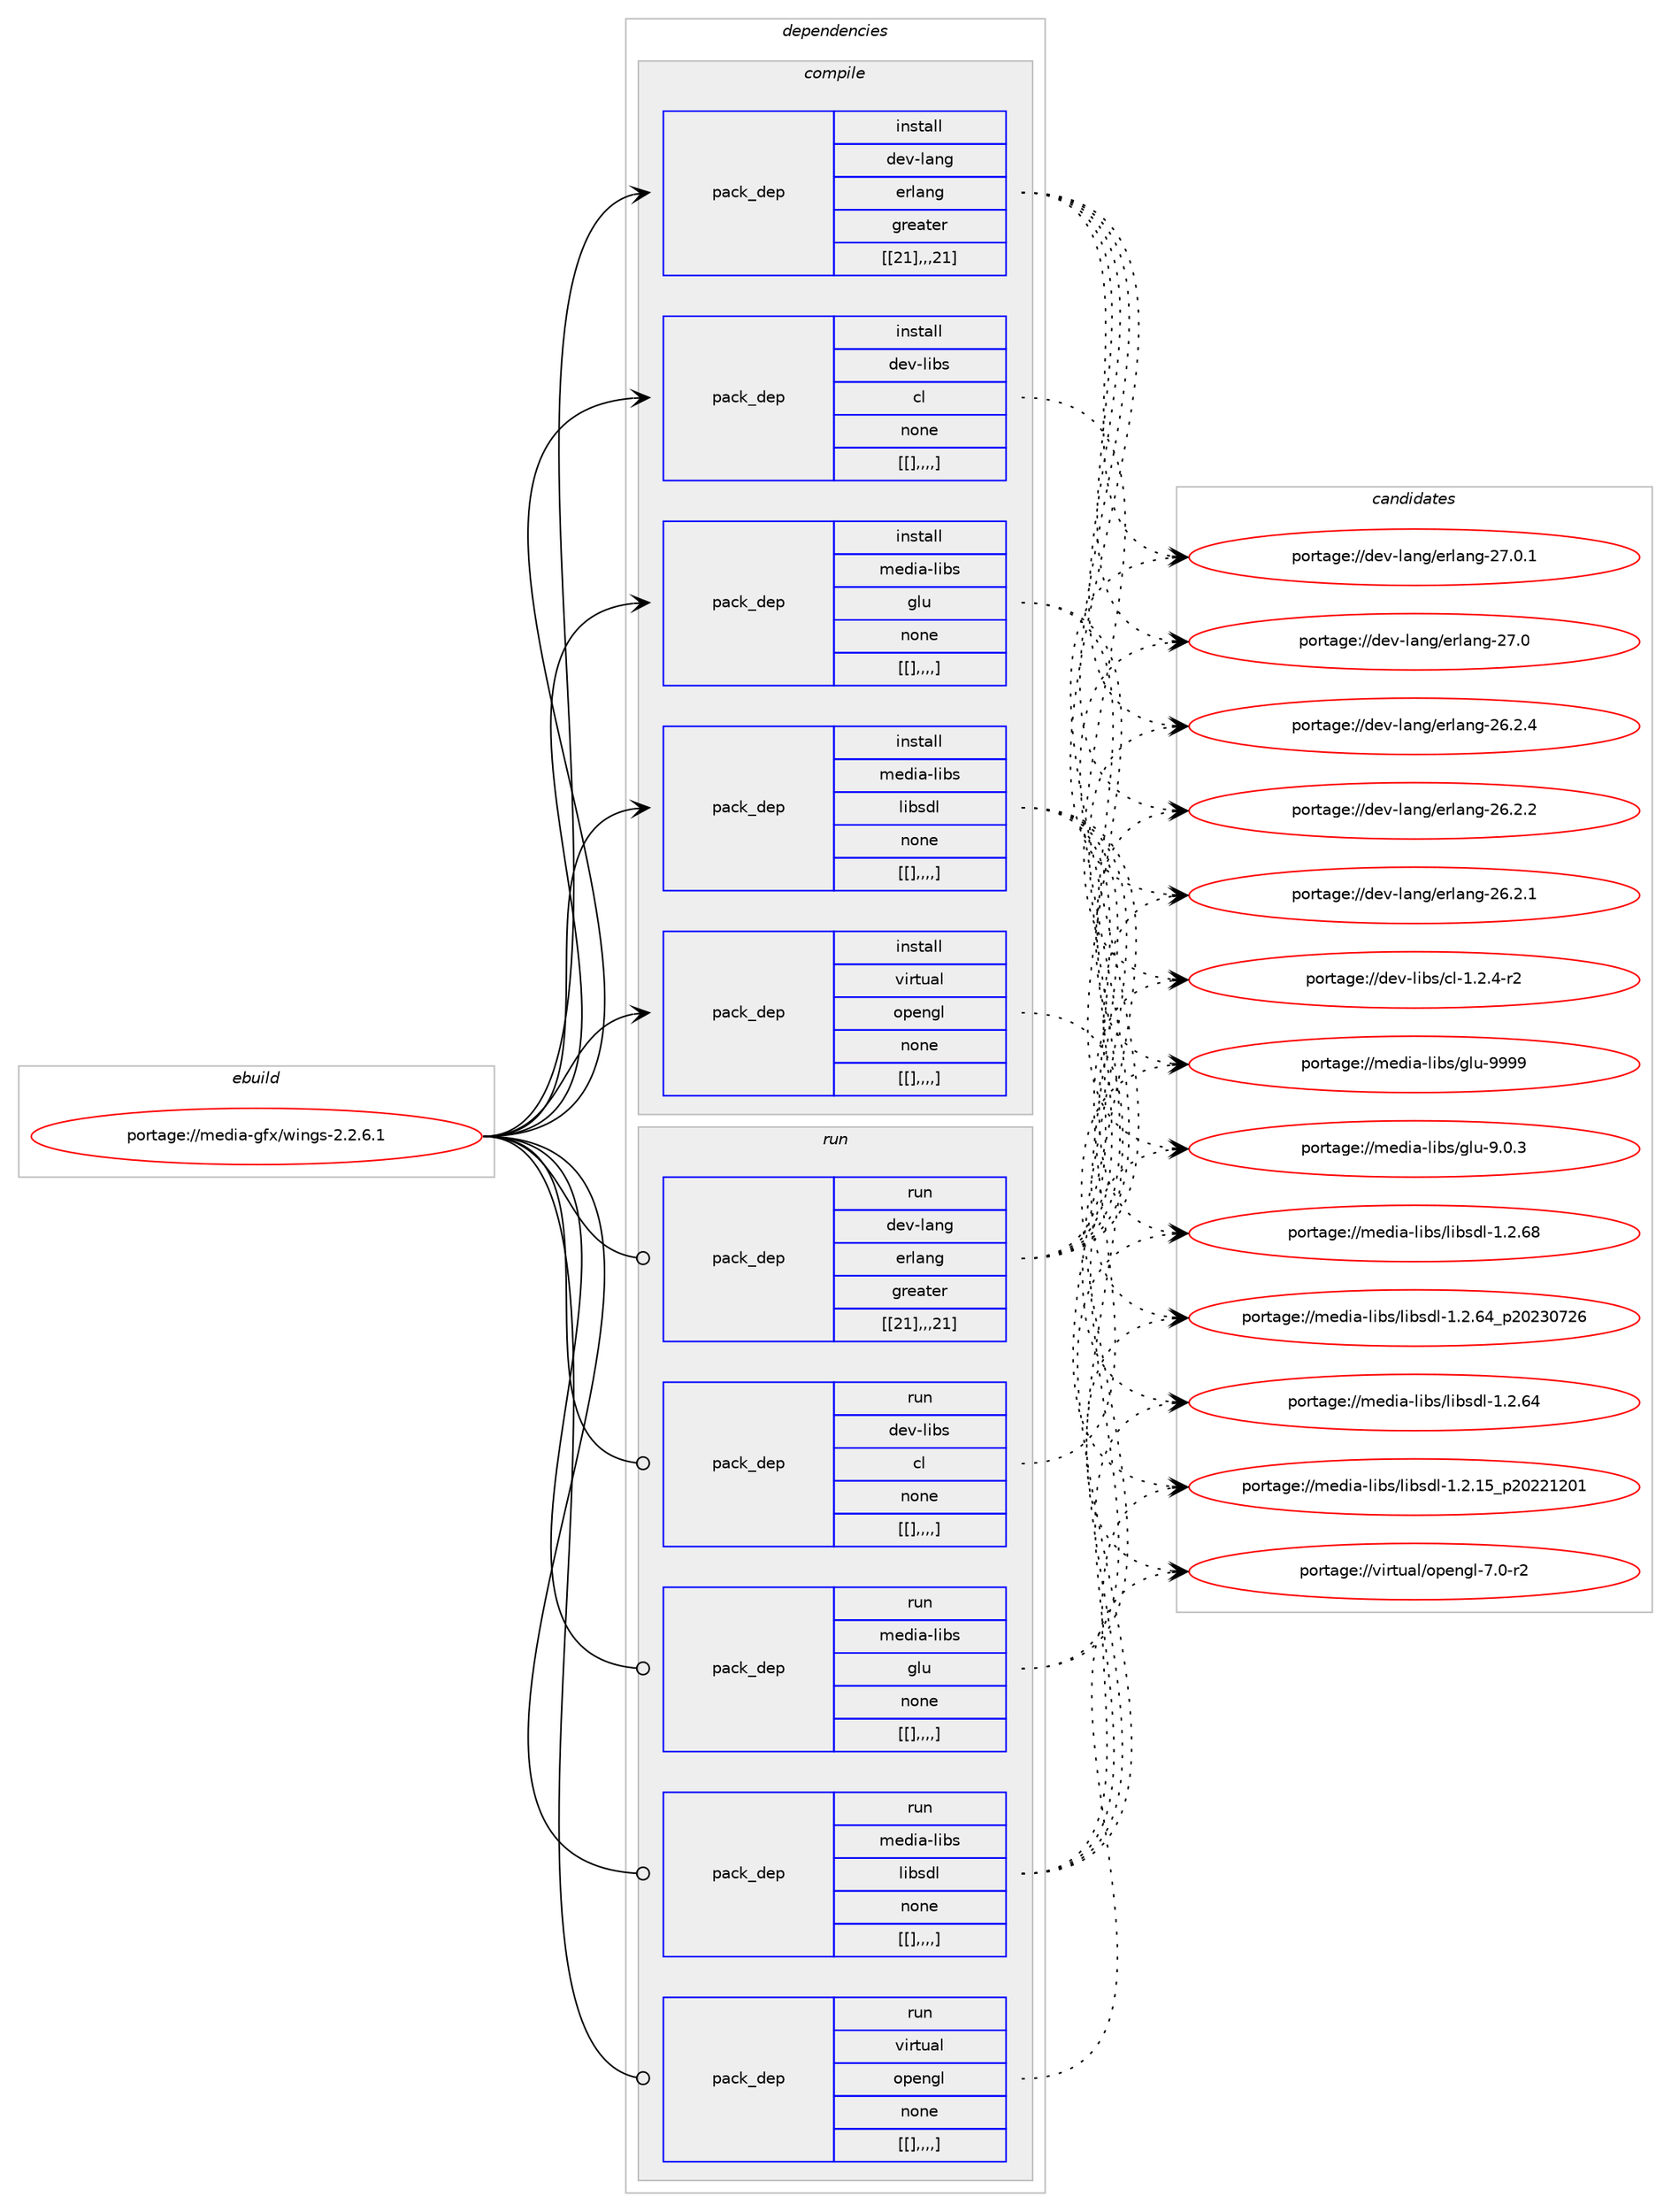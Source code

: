 digraph prolog {

# *************
# Graph options
# *************

newrank=true;
concentrate=true;
compound=true;
graph [rankdir=LR,fontname=Helvetica,fontsize=10,ranksep=1.5];#, ranksep=2.5, nodesep=0.2];
edge  [arrowhead=vee];
node  [fontname=Helvetica,fontsize=10];

# **********
# The ebuild
# **********

subgraph cluster_leftcol {
color=gray;
label=<<i>ebuild</i>>;
id [label="portage://media-gfx/wings-2.2.6.1", color=red, width=4, href="../media-gfx/wings-2.2.6.1.svg"];
}

# ****************
# The dependencies
# ****************

subgraph cluster_midcol {
color=gray;
label=<<i>dependencies</i>>;
subgraph cluster_compile {
fillcolor="#eeeeee";
style=filled;
label=<<i>compile</i>>;
subgraph pack230599 {
dependency310399 [label=<<TABLE BORDER="0" CELLBORDER="1" CELLSPACING="0" CELLPADDING="4" WIDTH="220"><TR><TD ROWSPAN="6" CELLPADDING="30">pack_dep</TD></TR><TR><TD WIDTH="110">install</TD></TR><TR><TD>dev-lang</TD></TR><TR><TD>erlang</TD></TR><TR><TD>greater</TD></TR><TR><TD>[[21],,,21]</TD></TR></TABLE>>, shape=none, color=blue];
}
id:e -> dependency310399:w [weight=20,style="solid",arrowhead="vee"];
subgraph pack230600 {
dependency310400 [label=<<TABLE BORDER="0" CELLBORDER="1" CELLSPACING="0" CELLPADDING="4" WIDTH="220"><TR><TD ROWSPAN="6" CELLPADDING="30">pack_dep</TD></TR><TR><TD WIDTH="110">install</TD></TR><TR><TD>dev-libs</TD></TR><TR><TD>cl</TD></TR><TR><TD>none</TD></TR><TR><TD>[[],,,,]</TD></TR></TABLE>>, shape=none, color=blue];
}
id:e -> dependency310400:w [weight=20,style="solid",arrowhead="vee"];
subgraph pack230601 {
dependency310401 [label=<<TABLE BORDER="0" CELLBORDER="1" CELLSPACING="0" CELLPADDING="4" WIDTH="220"><TR><TD ROWSPAN="6" CELLPADDING="30">pack_dep</TD></TR><TR><TD WIDTH="110">install</TD></TR><TR><TD>media-libs</TD></TR><TR><TD>glu</TD></TR><TR><TD>none</TD></TR><TR><TD>[[],,,,]</TD></TR></TABLE>>, shape=none, color=blue];
}
id:e -> dependency310401:w [weight=20,style="solid",arrowhead="vee"];
subgraph pack230602 {
dependency310402 [label=<<TABLE BORDER="0" CELLBORDER="1" CELLSPACING="0" CELLPADDING="4" WIDTH="220"><TR><TD ROWSPAN="6" CELLPADDING="30">pack_dep</TD></TR><TR><TD WIDTH="110">install</TD></TR><TR><TD>media-libs</TD></TR><TR><TD>libsdl</TD></TR><TR><TD>none</TD></TR><TR><TD>[[],,,,]</TD></TR></TABLE>>, shape=none, color=blue];
}
id:e -> dependency310402:w [weight=20,style="solid",arrowhead="vee"];
subgraph pack230603 {
dependency310403 [label=<<TABLE BORDER="0" CELLBORDER="1" CELLSPACING="0" CELLPADDING="4" WIDTH="220"><TR><TD ROWSPAN="6" CELLPADDING="30">pack_dep</TD></TR><TR><TD WIDTH="110">install</TD></TR><TR><TD>virtual</TD></TR><TR><TD>opengl</TD></TR><TR><TD>none</TD></TR><TR><TD>[[],,,,]</TD></TR></TABLE>>, shape=none, color=blue];
}
id:e -> dependency310403:w [weight=20,style="solid",arrowhead="vee"];
}
subgraph cluster_compileandrun {
fillcolor="#eeeeee";
style=filled;
label=<<i>compile and run</i>>;
}
subgraph cluster_run {
fillcolor="#eeeeee";
style=filled;
label=<<i>run</i>>;
subgraph pack230604 {
dependency310404 [label=<<TABLE BORDER="0" CELLBORDER="1" CELLSPACING="0" CELLPADDING="4" WIDTH="220"><TR><TD ROWSPAN="6" CELLPADDING="30">pack_dep</TD></TR><TR><TD WIDTH="110">run</TD></TR><TR><TD>dev-lang</TD></TR><TR><TD>erlang</TD></TR><TR><TD>greater</TD></TR><TR><TD>[[21],,,21]</TD></TR></TABLE>>, shape=none, color=blue];
}
id:e -> dependency310404:w [weight=20,style="solid",arrowhead="odot"];
subgraph pack230605 {
dependency310405 [label=<<TABLE BORDER="0" CELLBORDER="1" CELLSPACING="0" CELLPADDING="4" WIDTH="220"><TR><TD ROWSPAN="6" CELLPADDING="30">pack_dep</TD></TR><TR><TD WIDTH="110">run</TD></TR><TR><TD>dev-libs</TD></TR><TR><TD>cl</TD></TR><TR><TD>none</TD></TR><TR><TD>[[],,,,]</TD></TR></TABLE>>, shape=none, color=blue];
}
id:e -> dependency310405:w [weight=20,style="solid",arrowhead="odot"];
subgraph pack230606 {
dependency310406 [label=<<TABLE BORDER="0" CELLBORDER="1" CELLSPACING="0" CELLPADDING="4" WIDTH="220"><TR><TD ROWSPAN="6" CELLPADDING="30">pack_dep</TD></TR><TR><TD WIDTH="110">run</TD></TR><TR><TD>media-libs</TD></TR><TR><TD>glu</TD></TR><TR><TD>none</TD></TR><TR><TD>[[],,,,]</TD></TR></TABLE>>, shape=none, color=blue];
}
id:e -> dependency310406:w [weight=20,style="solid",arrowhead="odot"];
subgraph pack230607 {
dependency310407 [label=<<TABLE BORDER="0" CELLBORDER="1" CELLSPACING="0" CELLPADDING="4" WIDTH="220"><TR><TD ROWSPAN="6" CELLPADDING="30">pack_dep</TD></TR><TR><TD WIDTH="110">run</TD></TR><TR><TD>media-libs</TD></TR><TR><TD>libsdl</TD></TR><TR><TD>none</TD></TR><TR><TD>[[],,,,]</TD></TR></TABLE>>, shape=none, color=blue];
}
id:e -> dependency310407:w [weight=20,style="solid",arrowhead="odot"];
subgraph pack230608 {
dependency310408 [label=<<TABLE BORDER="0" CELLBORDER="1" CELLSPACING="0" CELLPADDING="4" WIDTH="220"><TR><TD ROWSPAN="6" CELLPADDING="30">pack_dep</TD></TR><TR><TD WIDTH="110">run</TD></TR><TR><TD>virtual</TD></TR><TR><TD>opengl</TD></TR><TR><TD>none</TD></TR><TR><TD>[[],,,,]</TD></TR></TABLE>>, shape=none, color=blue];
}
id:e -> dependency310408:w [weight=20,style="solid",arrowhead="odot"];
}
}

# **************
# The candidates
# **************

subgraph cluster_choices {
rank=same;
color=gray;
label=<<i>candidates</i>>;

subgraph choice230599 {
color=black;
nodesep=1;
choice1001011184510897110103471011141089711010345505546484649 [label="portage://dev-lang/erlang-27.0.1", color=red, width=4,href="../dev-lang/erlang-27.0.1.svg"];
choice100101118451089711010347101114108971101034550554648 [label="portage://dev-lang/erlang-27.0", color=red, width=4,href="../dev-lang/erlang-27.0.svg"];
choice1001011184510897110103471011141089711010345505446504652 [label="portage://dev-lang/erlang-26.2.4", color=red, width=4,href="../dev-lang/erlang-26.2.4.svg"];
choice1001011184510897110103471011141089711010345505446504650 [label="portage://dev-lang/erlang-26.2.2", color=red, width=4,href="../dev-lang/erlang-26.2.2.svg"];
choice1001011184510897110103471011141089711010345505446504649 [label="portage://dev-lang/erlang-26.2.1", color=red, width=4,href="../dev-lang/erlang-26.2.1.svg"];
dependency310399:e -> choice1001011184510897110103471011141089711010345505546484649:w [style=dotted,weight="100"];
dependency310399:e -> choice100101118451089711010347101114108971101034550554648:w [style=dotted,weight="100"];
dependency310399:e -> choice1001011184510897110103471011141089711010345505446504652:w [style=dotted,weight="100"];
dependency310399:e -> choice1001011184510897110103471011141089711010345505446504650:w [style=dotted,weight="100"];
dependency310399:e -> choice1001011184510897110103471011141089711010345505446504649:w [style=dotted,weight="100"];
}
subgraph choice230600 {
color=black;
nodesep=1;
choice100101118451081059811547991084549465046524511450 [label="portage://dev-libs/cl-1.2.4-r2", color=red, width=4,href="../dev-libs/cl-1.2.4-r2.svg"];
dependency310400:e -> choice100101118451081059811547991084549465046524511450:w [style=dotted,weight="100"];
}
subgraph choice230601 {
color=black;
nodesep=1;
choice109101100105974510810598115471031081174557575757 [label="portage://media-libs/glu-9999", color=red, width=4,href="../media-libs/glu-9999.svg"];
choice10910110010597451081059811547103108117455746484651 [label="portage://media-libs/glu-9.0.3", color=red, width=4,href="../media-libs/glu-9.0.3.svg"];
dependency310401:e -> choice109101100105974510810598115471031081174557575757:w [style=dotted,weight="100"];
dependency310401:e -> choice10910110010597451081059811547103108117455746484651:w [style=dotted,weight="100"];
}
subgraph choice230602 {
color=black;
nodesep=1;
choice109101100105974510810598115471081059811510010845494650465456 [label="portage://media-libs/libsdl-1.2.68", color=red, width=4,href="../media-libs/libsdl-1.2.68.svg"];
choice109101100105974510810598115471081059811510010845494650465452951125048505148555054 [label="portage://media-libs/libsdl-1.2.64_p20230726", color=red, width=4,href="../media-libs/libsdl-1.2.64_p20230726.svg"];
choice109101100105974510810598115471081059811510010845494650465452 [label="portage://media-libs/libsdl-1.2.64", color=red, width=4,href="../media-libs/libsdl-1.2.64.svg"];
choice109101100105974510810598115471081059811510010845494650464953951125048505049504849 [label="portage://media-libs/libsdl-1.2.15_p20221201", color=red, width=4,href="../media-libs/libsdl-1.2.15_p20221201.svg"];
dependency310402:e -> choice109101100105974510810598115471081059811510010845494650465456:w [style=dotted,weight="100"];
dependency310402:e -> choice109101100105974510810598115471081059811510010845494650465452951125048505148555054:w [style=dotted,weight="100"];
dependency310402:e -> choice109101100105974510810598115471081059811510010845494650465452:w [style=dotted,weight="100"];
dependency310402:e -> choice109101100105974510810598115471081059811510010845494650464953951125048505049504849:w [style=dotted,weight="100"];
}
subgraph choice230603 {
color=black;
nodesep=1;
choice1181051141161179710847111112101110103108455546484511450 [label="portage://virtual/opengl-7.0-r2", color=red, width=4,href="../virtual/opengl-7.0-r2.svg"];
dependency310403:e -> choice1181051141161179710847111112101110103108455546484511450:w [style=dotted,weight="100"];
}
subgraph choice230604 {
color=black;
nodesep=1;
choice1001011184510897110103471011141089711010345505546484649 [label="portage://dev-lang/erlang-27.0.1", color=red, width=4,href="../dev-lang/erlang-27.0.1.svg"];
choice100101118451089711010347101114108971101034550554648 [label="portage://dev-lang/erlang-27.0", color=red, width=4,href="../dev-lang/erlang-27.0.svg"];
choice1001011184510897110103471011141089711010345505446504652 [label="portage://dev-lang/erlang-26.2.4", color=red, width=4,href="../dev-lang/erlang-26.2.4.svg"];
choice1001011184510897110103471011141089711010345505446504650 [label="portage://dev-lang/erlang-26.2.2", color=red, width=4,href="../dev-lang/erlang-26.2.2.svg"];
choice1001011184510897110103471011141089711010345505446504649 [label="portage://dev-lang/erlang-26.2.1", color=red, width=4,href="../dev-lang/erlang-26.2.1.svg"];
dependency310404:e -> choice1001011184510897110103471011141089711010345505546484649:w [style=dotted,weight="100"];
dependency310404:e -> choice100101118451089711010347101114108971101034550554648:w [style=dotted,weight="100"];
dependency310404:e -> choice1001011184510897110103471011141089711010345505446504652:w [style=dotted,weight="100"];
dependency310404:e -> choice1001011184510897110103471011141089711010345505446504650:w [style=dotted,weight="100"];
dependency310404:e -> choice1001011184510897110103471011141089711010345505446504649:w [style=dotted,weight="100"];
}
subgraph choice230605 {
color=black;
nodesep=1;
choice100101118451081059811547991084549465046524511450 [label="portage://dev-libs/cl-1.2.4-r2", color=red, width=4,href="../dev-libs/cl-1.2.4-r2.svg"];
dependency310405:e -> choice100101118451081059811547991084549465046524511450:w [style=dotted,weight="100"];
}
subgraph choice230606 {
color=black;
nodesep=1;
choice109101100105974510810598115471031081174557575757 [label="portage://media-libs/glu-9999", color=red, width=4,href="../media-libs/glu-9999.svg"];
choice10910110010597451081059811547103108117455746484651 [label="portage://media-libs/glu-9.0.3", color=red, width=4,href="../media-libs/glu-9.0.3.svg"];
dependency310406:e -> choice109101100105974510810598115471031081174557575757:w [style=dotted,weight="100"];
dependency310406:e -> choice10910110010597451081059811547103108117455746484651:w [style=dotted,weight="100"];
}
subgraph choice230607 {
color=black;
nodesep=1;
choice109101100105974510810598115471081059811510010845494650465456 [label="portage://media-libs/libsdl-1.2.68", color=red, width=4,href="../media-libs/libsdl-1.2.68.svg"];
choice109101100105974510810598115471081059811510010845494650465452951125048505148555054 [label="portage://media-libs/libsdl-1.2.64_p20230726", color=red, width=4,href="../media-libs/libsdl-1.2.64_p20230726.svg"];
choice109101100105974510810598115471081059811510010845494650465452 [label="portage://media-libs/libsdl-1.2.64", color=red, width=4,href="../media-libs/libsdl-1.2.64.svg"];
choice109101100105974510810598115471081059811510010845494650464953951125048505049504849 [label="portage://media-libs/libsdl-1.2.15_p20221201", color=red, width=4,href="../media-libs/libsdl-1.2.15_p20221201.svg"];
dependency310407:e -> choice109101100105974510810598115471081059811510010845494650465456:w [style=dotted,weight="100"];
dependency310407:e -> choice109101100105974510810598115471081059811510010845494650465452951125048505148555054:w [style=dotted,weight="100"];
dependency310407:e -> choice109101100105974510810598115471081059811510010845494650465452:w [style=dotted,weight="100"];
dependency310407:e -> choice109101100105974510810598115471081059811510010845494650464953951125048505049504849:w [style=dotted,weight="100"];
}
subgraph choice230608 {
color=black;
nodesep=1;
choice1181051141161179710847111112101110103108455546484511450 [label="portage://virtual/opengl-7.0-r2", color=red, width=4,href="../virtual/opengl-7.0-r2.svg"];
dependency310408:e -> choice1181051141161179710847111112101110103108455546484511450:w [style=dotted,weight="100"];
}
}

}
